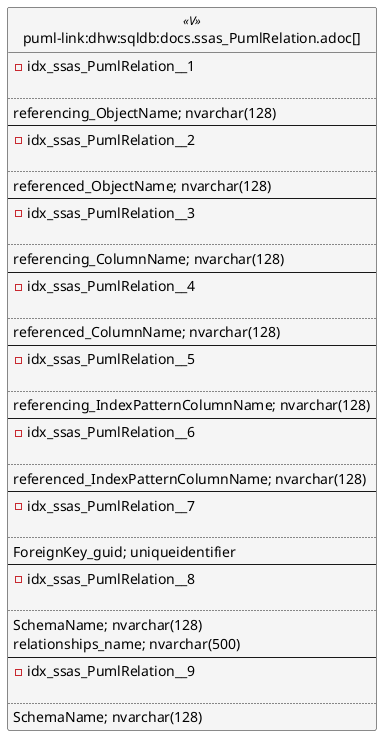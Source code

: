 @startuml
left to right direction
'top to bottom direction
hide circle
'avoide "." issues:
set namespaceSeparator none


skinparam class {
  BackgroundColor White
  BackgroundColor<<FN>> Yellow
  BackgroundColor<<FS>> Yellow
  BackgroundColor<<FT>> LightGray
  BackgroundColor<<IF>> Yellow
  BackgroundColor<<IS>> Yellow
  BackgroundColor<<P>> Aqua
  BackgroundColor<<PC>> Aqua
  BackgroundColor<<SN>> Yellow
  BackgroundColor<<SO>> SlateBlue
  BackgroundColor<<TF>> LightGray
  BackgroundColor<<TR>> Tomato
  BackgroundColor<<U>> White
  BackgroundColor<<V>> WhiteSmoke
  BackgroundColor<<X>> Aqua
  BackgroundColor<<external>> AliceBlue
}


entity "puml-link:dhw:sqldb:docs.ssas_PumlRelation.adoc[]" as docs.ssas_PumlRelation << V >> {
- idx_ssas_PumlRelation__1

..
referencing_ObjectName; nvarchar(128)
--
- idx_ssas_PumlRelation__2

..
referenced_ObjectName; nvarchar(128)
--
- idx_ssas_PumlRelation__3

..
referencing_ColumnName; nvarchar(128)
--
- idx_ssas_PumlRelation__4

..
referenced_ColumnName; nvarchar(128)
--
- idx_ssas_PumlRelation__5

..
referencing_IndexPatternColumnName; nvarchar(128)
--
- idx_ssas_PumlRelation__6

..
referenced_IndexPatternColumnName; nvarchar(128)
--
- idx_ssas_PumlRelation__7

..
ForeignKey_guid; uniqueidentifier
--
- idx_ssas_PumlRelation__8

..
SchemaName; nvarchar(128)
relationships_name; nvarchar(500)
--
- idx_ssas_PumlRelation__9

..
SchemaName; nvarchar(128)
}


@enduml


